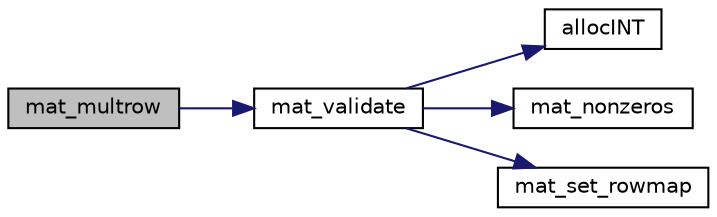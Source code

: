 digraph "mat_multrow"
{
  edge [fontname="Helvetica",fontsize="10",labelfontname="Helvetica",labelfontsize="10"];
  node [fontname="Helvetica",fontsize="10",shape=record];
  rankdir="LR";
  Node1960 [label="mat_multrow",height=0.2,width=0.4,color="black", fillcolor="grey75", style="filled", fontcolor="black"];
  Node1960 -> Node1961 [color="midnightblue",fontsize="10",style="solid",fontname="Helvetica"];
  Node1961 [label="mat_validate",height=0.2,width=0.4,color="black", fillcolor="white", style="filled",URL="$dc/d9a/lp__matrix_8c.html#a3b6cff0a7850997a4ac569451cb8ed47"];
  Node1961 -> Node1962 [color="midnightblue",fontsize="10",style="solid",fontname="Helvetica"];
  Node1962 [label="allocINT",height=0.2,width=0.4,color="black", fillcolor="white", style="filled",URL="$d9/d18/lp__utils_8c.html#a2081b8e14a0691b7e3931fa280ad9e63"];
  Node1961 -> Node1963 [color="midnightblue",fontsize="10",style="solid",fontname="Helvetica"];
  Node1963 [label="mat_nonzeros",height=0.2,width=0.4,color="black", fillcolor="white", style="filled",URL="$dc/d9a/lp__matrix_8c.html#a9430c42ed7853fd8dd6463ed7165f243"];
  Node1961 -> Node1964 [color="midnightblue",fontsize="10",style="solid",fontname="Helvetica"];
  Node1964 [label="mat_set_rowmap",height=0.2,width=0.4,color="black", fillcolor="white", style="filled",URL="$dc/d9a/lp__matrix_8c.html#a11d446e1461f23530cf5dc5b8e0a3b6a"];
}
